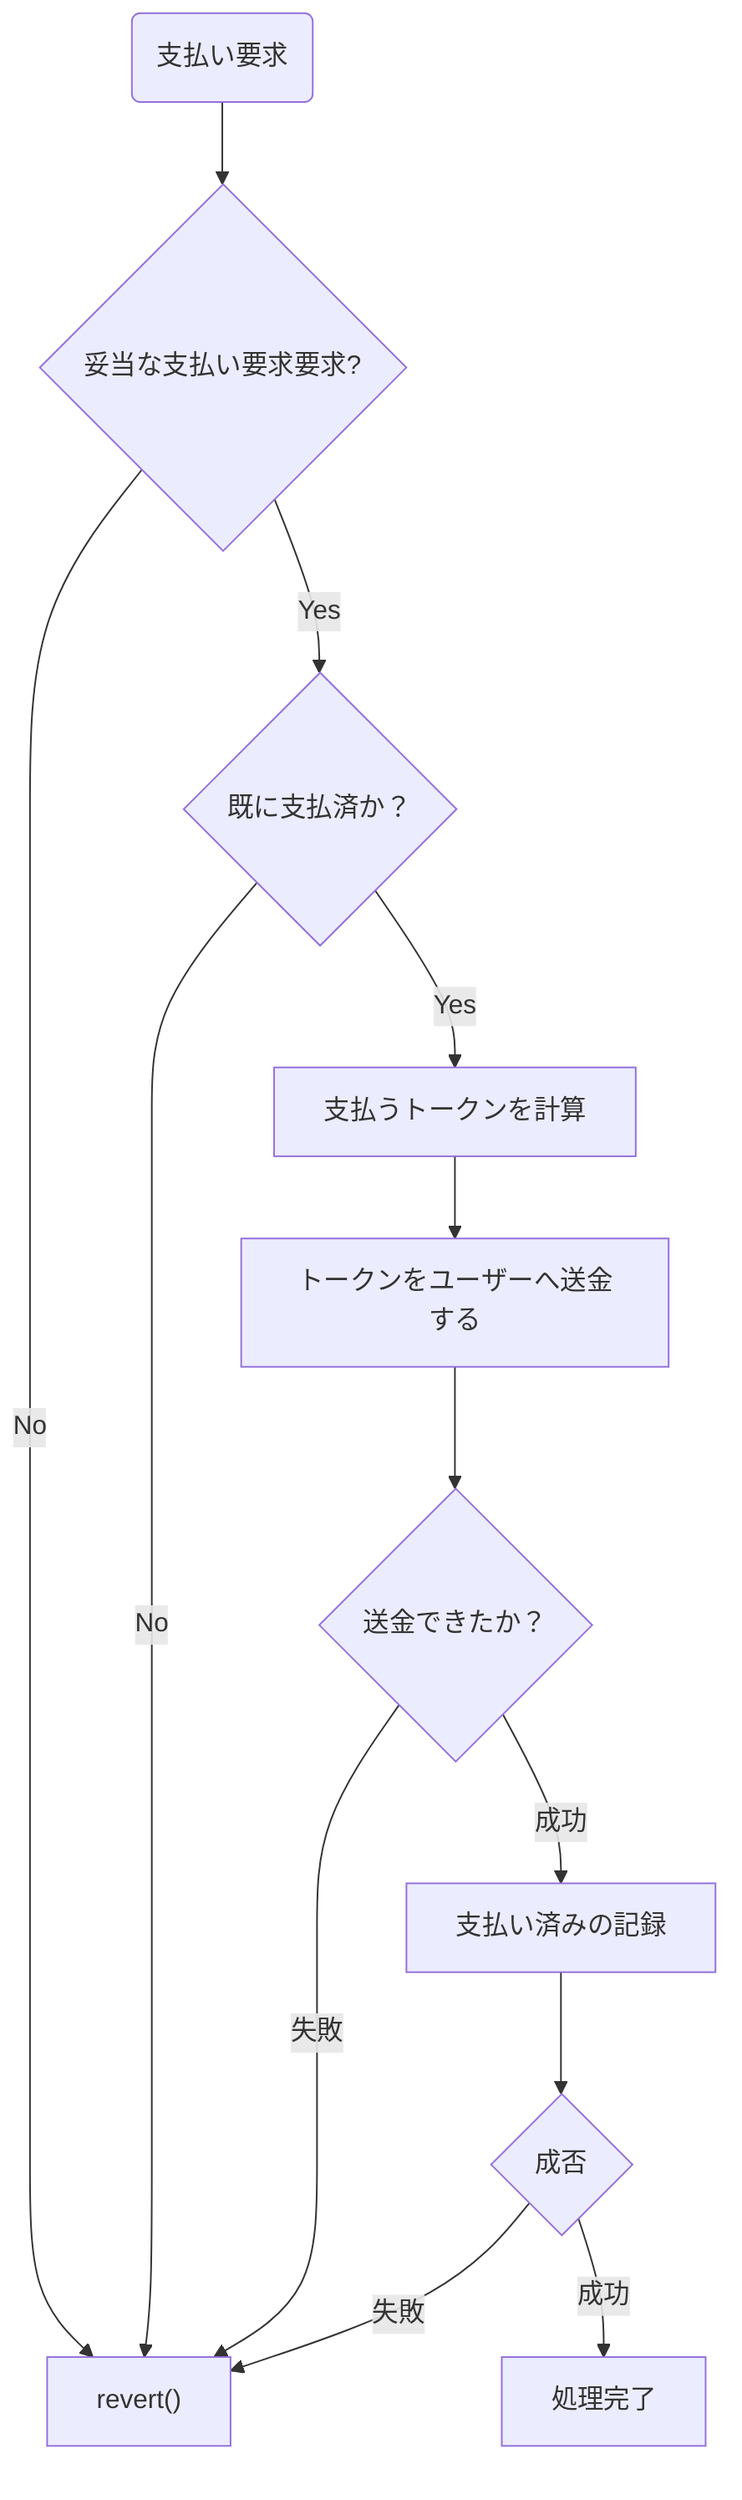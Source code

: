 graph TD
start(支払い要求)
start --> 要求チェック{妥当な支払い要求要求?}
要求チェック -->|No| revert["revert()"]
要求チェック -->|Yes| 支払い済みチェック{"既に支払済か？"}

支払い済みチェック -->|No| revert
支払い済みチェック -->|Yes| 換算[支払うトークンを計算]

換算 --> 送金[トークンをユーザーへ送金する]
送金 --> 送金成否{"送金できたか？"}

送金成否 -->|失敗| revert
送金成否 -->|成功| 支払記録[支払い済みの記録]

支払記録 --> 記録成否{成否}

記録成否 -->|失敗| revert
記録成否 -->|成功| finish[処理完了]